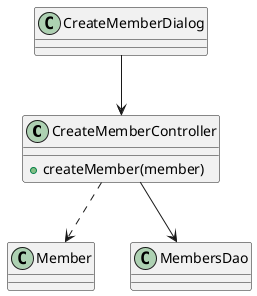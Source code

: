 @startuml
	class CreateMemberController {
	+createMember(member)
	}

	CreateMemberController ..> Member
	CreateMemberDialog --> CreateMemberController
	CreateMemberController --> MembersDao
@enduml
